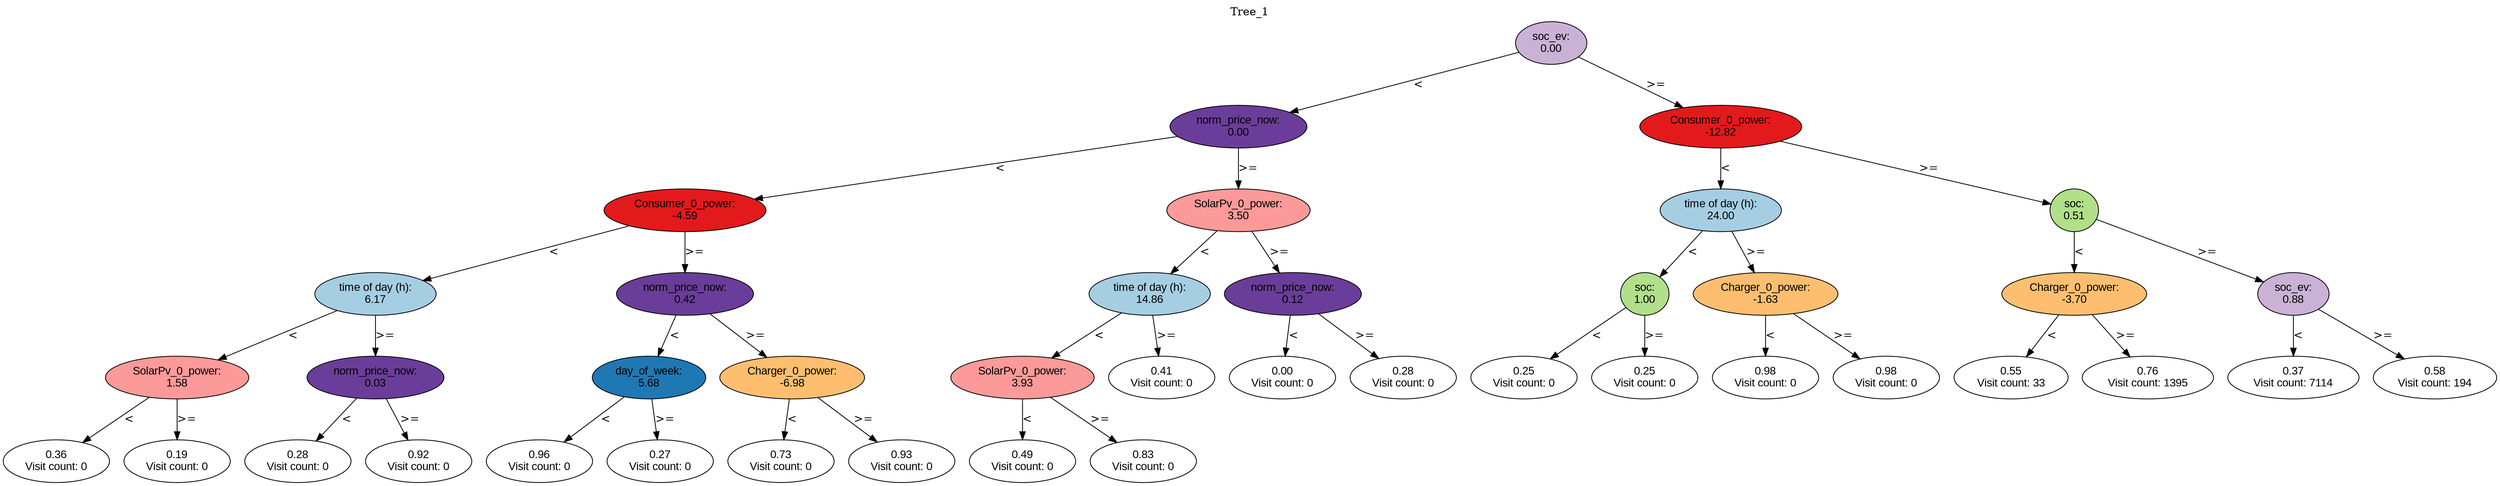 digraph BST {
    node [fontname="Arial" style=filled colorscheme=paired12];
    0 [ label = "soc_ev:
0.00" fillcolor=9];
    1 [ label = "norm_price_now:
0.00" fillcolor=10];
    2 [ label = "Consumer_0_power:
-4.59" fillcolor=6];
    3 [ label = "time of day (h):
6.17" fillcolor=1];
    4 [ label = "SolarPv_0_power:
1.58" fillcolor=5];
    5 [ label = "0.36
Visit count: 0" fillcolor=white];
    6 [ label = "0.19
Visit count: 0" fillcolor=white];
    7 [ label = "norm_price_now:
0.03" fillcolor=10];
    8 [ label = "0.28
Visit count: 0" fillcolor=white];
    9 [ label = "0.92
Visit count: 0" fillcolor=white];
    10 [ label = "norm_price_now:
0.42" fillcolor=10];
    11 [ label = "day_of_week:
5.68" fillcolor=2];
    12 [ label = "0.96
Visit count: 0" fillcolor=white];
    13 [ label = "0.27
Visit count: 0" fillcolor=white];
    14 [ label = "Charger_0_power:
-6.98" fillcolor=7];
    15 [ label = "0.73
Visit count: 0" fillcolor=white];
    16 [ label = "0.93
Visit count: 0" fillcolor=white];
    17 [ label = "SolarPv_0_power:
3.50" fillcolor=5];
    18 [ label = "time of day (h):
14.86" fillcolor=1];
    19 [ label = "SolarPv_0_power:
3.93" fillcolor=5];
    20 [ label = "0.49
Visit count: 0" fillcolor=white];
    21 [ label = "0.83
Visit count: 0" fillcolor=white];
    22 [ label = "0.41
Visit count: 0" fillcolor=white];
    23 [ label = "norm_price_now:
0.12" fillcolor=10];
    24 [ label = "0.00
Visit count: 0" fillcolor=white];
    25 [ label = "0.28
Visit count: 0" fillcolor=white];
    26 [ label = "Consumer_0_power:
-12.82" fillcolor=6];
    27 [ label = "time of day (h):
24.00" fillcolor=1];
    28 [ label = "soc:
1.00" fillcolor=3];
    29 [ label = "0.25
Visit count: 0" fillcolor=white];
    30 [ label = "0.25
Visit count: 0" fillcolor=white];
    31 [ label = "Charger_0_power:
-1.63" fillcolor=7];
    32 [ label = "0.98
Visit count: 0" fillcolor=white];
    33 [ label = "0.98
Visit count: 0" fillcolor=white];
    34 [ label = "soc:
0.51" fillcolor=3];
    35 [ label = "Charger_0_power:
-3.70" fillcolor=7];
    36 [ label = "0.55
Visit count: 33" fillcolor=white];
    37 [ label = "0.76
Visit count: 1395" fillcolor=white];
    38 [ label = "soc_ev:
0.88" fillcolor=9];
    39 [ label = "0.37
Visit count: 7114" fillcolor=white];
    40 [ label = "0.58
Visit count: 194" fillcolor=white];

    0  -> 1[ label = "<"];
    0  -> 26[ label = ">="];
    1  -> 2[ label = "<"];
    1  -> 17[ label = ">="];
    2  -> 3[ label = "<"];
    2  -> 10[ label = ">="];
    3  -> 4[ label = "<"];
    3  -> 7[ label = ">="];
    4  -> 5[ label = "<"];
    4  -> 6[ label = ">="];
    7  -> 8[ label = "<"];
    7  -> 9[ label = ">="];
    10  -> 11[ label = "<"];
    10  -> 14[ label = ">="];
    11  -> 12[ label = "<"];
    11  -> 13[ label = ">="];
    14  -> 15[ label = "<"];
    14  -> 16[ label = ">="];
    17  -> 18[ label = "<"];
    17  -> 23[ label = ">="];
    18  -> 19[ label = "<"];
    18  -> 22[ label = ">="];
    19  -> 20[ label = "<"];
    19  -> 21[ label = ">="];
    23  -> 24[ label = "<"];
    23  -> 25[ label = ">="];
    26  -> 27[ label = "<"];
    26  -> 34[ label = ">="];
    27  -> 28[ label = "<"];
    27  -> 31[ label = ">="];
    28  -> 29[ label = "<"];
    28  -> 30[ label = ">="];
    31  -> 32[ label = "<"];
    31  -> 33[ label = ">="];
    34  -> 35[ label = "<"];
    34  -> 38[ label = ">="];
    35  -> 36[ label = "<"];
    35  -> 37[ label = ">="];
    38  -> 39[ label = "<"];
    38  -> 40[ label = ">="];

    labelloc="t";
    label="Tree_1";
}